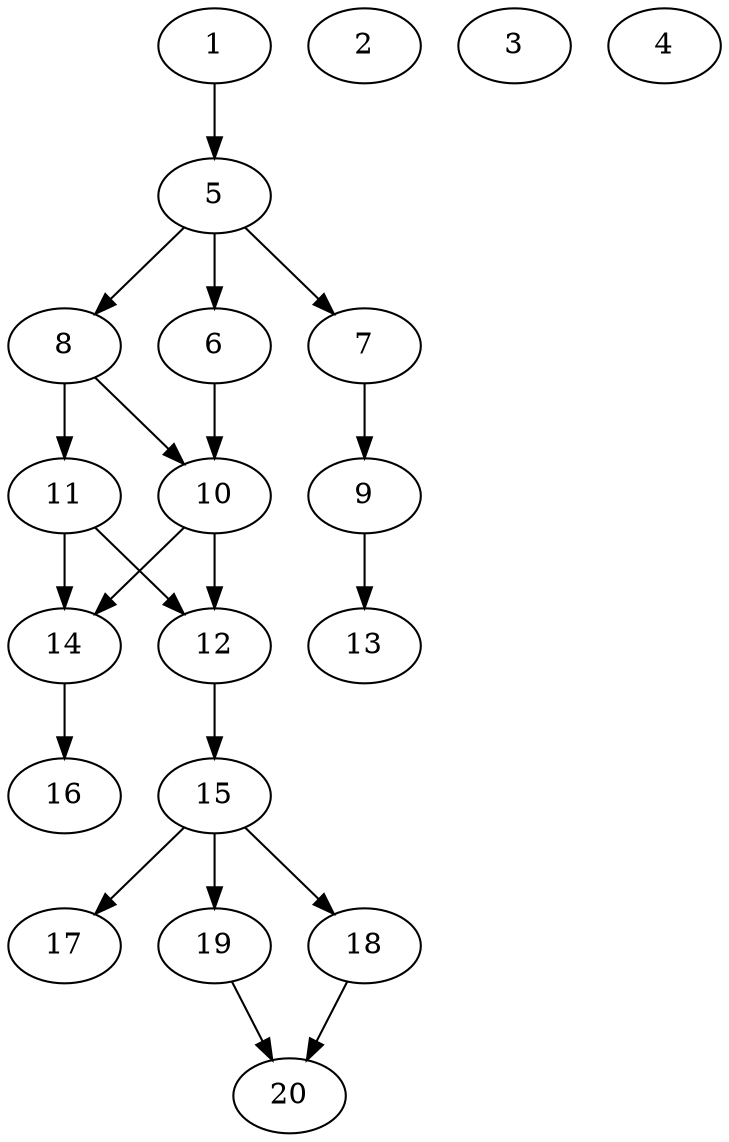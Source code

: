 // DAG automatically generated by daggen at Sat Jul 27 15:35:20 2019
// ./daggen --dot -n 20 --ccr 0.4 --fat 0.4 --regular 0.5 --density 0.5 --mindata 5242880 --maxdata 52428800 
digraph G {
  1 [size="63613440", alpha="0.16", expect_size="25445376"] 
  1 -> 5 [size ="25445376"]
  2 [size="43904000", alpha="0.16", expect_size="17561600"] 
  3 [size="117173760", alpha="0.06", expect_size="46869504"] 
  4 [size="109736960", alpha="0.04", expect_size="43894784"] 
  5 [size="68805120", alpha="0.07", expect_size="27522048"] 
  5 -> 6 [size ="27522048"]
  5 -> 7 [size ="27522048"]
  5 -> 8 [size ="27522048"]
  6 [size="73850880", alpha="0.02", expect_size="29540352"] 
  6 -> 10 [size ="29540352"]
  7 [size="90242560", alpha="0.07", expect_size="36097024"] 
  7 -> 9 [size ="36097024"]
  8 [size="114585600", alpha="0.06", expect_size="45834240"] 
  8 -> 10 [size ="45834240"]
  8 -> 11 [size ="45834240"]
  9 [size="116008960", alpha="0.17", expect_size="46403584"] 
  9 -> 13 [size ="46403584"]
  10 [size="60290560", alpha="0.09", expect_size="24116224"] 
  10 -> 12 [size ="24116224"]
  10 -> 14 [size ="24116224"]
  11 [size="116853760", alpha="0.15", expect_size="46741504"] 
  11 -> 12 [size ="46741504"]
  11 -> 14 [size ="46741504"]
  12 [size="93539840", alpha="0.03", expect_size="37415936"] 
  12 -> 15 [size ="37415936"]
  13 [size="69946880", alpha="0.14", expect_size="27978752"] 
  14 [size="105950720", alpha="0.05", expect_size="42380288"] 
  14 -> 16 [size ="42380288"]
  15 [size="130365440", alpha="0.14", expect_size="52146176"] 
  15 -> 17 [size ="52146176"]
  15 -> 18 [size ="52146176"]
  15 -> 19 [size ="52146176"]
  16 [size="53849600", alpha="0.15", expect_size="21539840"] 
  17 [size="67773440", alpha="0.11", expect_size="27109376"] 
  18 [size="111930880", alpha="0.18", expect_size="44772352"] 
  18 -> 20 [size ="44772352"]
  19 [size="27696640", alpha="0.16", expect_size="11078656"] 
  19 -> 20 [size ="11078656"]
  20 [size="126988800", alpha="0.01", expect_size="50795520"] 
}
